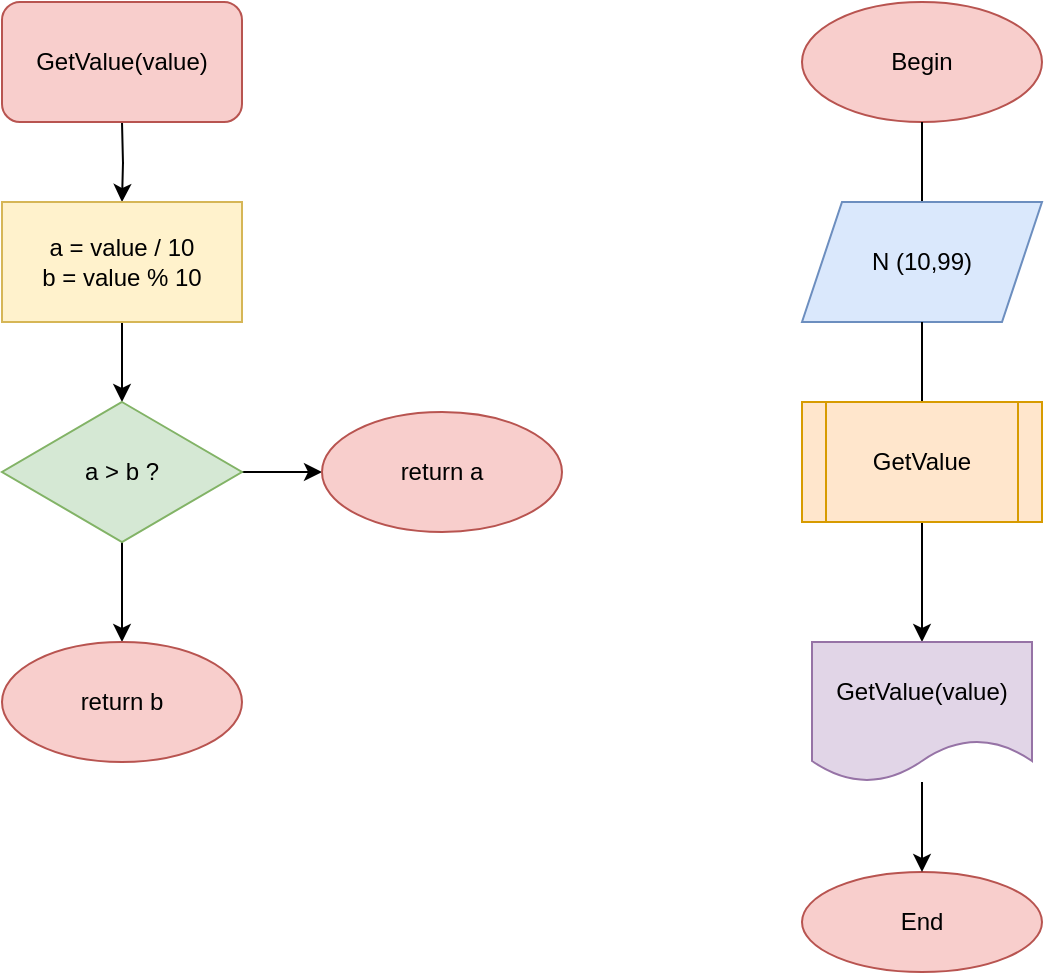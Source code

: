 <mxfile version="17.4.4" type="device"><diagram id="RvYIvo8ud9wThWb5-dbO" name="Page-1"><mxGraphModel dx="1422" dy="765" grid="1" gridSize="10" guides="1" tooltips="1" connect="1" arrows="1" fold="1" page="1" pageScale="1" pageWidth="827" pageHeight="1169" math="0" shadow="0"><root><mxCell id="0"/><mxCell id="1" parent="0"/><mxCell id="N7x_V2jQW7Oq8Gi9EZeP-1" value="Begin" style="ellipse;whiteSpace=wrap;html=1;fillColor=#f8cecc;strokeColor=#b85450;" vertex="1" parent="1"><mxGeometry x="520" y="40" width="120" height="60" as="geometry"/></mxCell><mxCell id="N7x_V2jQW7Oq8Gi9EZeP-2" value="" style="endArrow=classic;html=1;rounded=0;exitX=0.5;exitY=1;exitDx=0;exitDy=0;" edge="1" parent="1" source="N7x_V2jQW7Oq8Gi9EZeP-1"><mxGeometry width="50" height="50" relative="1" as="geometry"><mxPoint x="590" y="360" as="sourcePoint"/><mxPoint x="580" y="160" as="targetPoint"/></mxGeometry></mxCell><mxCell id="N7x_V2jQW7Oq8Gi9EZeP-4" value="N (10,99)" style="shape=parallelogram;perimeter=parallelogramPerimeter;whiteSpace=wrap;html=1;fixedSize=1;fillColor=#dae8fc;strokeColor=#6c8ebf;" vertex="1" parent="1"><mxGeometry x="520" y="140" width="120" height="60" as="geometry"/></mxCell><mxCell id="N7x_V2jQW7Oq8Gi9EZeP-5" value="" style="endArrow=classic;html=1;rounded=0;exitX=0.5;exitY=1;exitDx=0;exitDy=0;" edge="1" parent="1" source="N7x_V2jQW7Oq8Gi9EZeP-4"><mxGeometry width="50" height="50" relative="1" as="geometry"><mxPoint x="590" y="360" as="sourcePoint"/><mxPoint x="580" y="270" as="targetPoint"/></mxGeometry></mxCell><mxCell id="N7x_V2jQW7Oq8Gi9EZeP-25" style="edgeStyle=orthogonalEdgeStyle;rounded=0;orthogonalLoop=1;jettySize=auto;html=1;" edge="1" parent="1" source="N7x_V2jQW7Oq8Gi9EZeP-6"><mxGeometry relative="1" as="geometry"><mxPoint x="580" y="360" as="targetPoint"/></mxGeometry></mxCell><mxCell id="N7x_V2jQW7Oq8Gi9EZeP-6" value="GetValue" style="shape=process;whiteSpace=wrap;html=1;backgroundOutline=1;fillColor=#ffe6cc;strokeColor=#d79b00;" vertex="1" parent="1"><mxGeometry x="520" y="240" width="120" height="60" as="geometry"/></mxCell><mxCell id="N7x_V2jQW7Oq8Gi9EZeP-8" style="edgeStyle=orthogonalEdgeStyle;rounded=0;orthogonalLoop=1;jettySize=auto;html=1;" edge="1" parent="1"><mxGeometry relative="1" as="geometry"><mxPoint x="180" y="140" as="targetPoint"/><mxPoint x="180" y="100" as="sourcePoint"/></mxGeometry></mxCell><mxCell id="N7x_V2jQW7Oq8Gi9EZeP-12" style="edgeStyle=orthogonalEdgeStyle;rounded=0;orthogonalLoop=1;jettySize=auto;html=1;" edge="1" parent="1" source="N7x_V2jQW7Oq8Gi9EZeP-11"><mxGeometry relative="1" as="geometry"><mxPoint x="180" y="240" as="targetPoint"/></mxGeometry></mxCell><mxCell id="N7x_V2jQW7Oq8Gi9EZeP-11" value="a = value / 10&lt;br&gt;b = value % 10" style="rounded=0;whiteSpace=wrap;html=1;fillColor=#fff2cc;strokeColor=#d6b656;" vertex="1" parent="1"><mxGeometry x="120" y="140" width="120" height="60" as="geometry"/></mxCell><mxCell id="N7x_V2jQW7Oq8Gi9EZeP-15" style="edgeStyle=orthogonalEdgeStyle;rounded=0;orthogonalLoop=1;jettySize=auto;html=1;" edge="1" parent="1" source="N7x_V2jQW7Oq8Gi9EZeP-13"><mxGeometry relative="1" as="geometry"><mxPoint x="180" y="360" as="targetPoint"/></mxGeometry></mxCell><mxCell id="N7x_V2jQW7Oq8Gi9EZeP-23" style="edgeStyle=orthogonalEdgeStyle;rounded=0;orthogonalLoop=1;jettySize=auto;html=1;" edge="1" parent="1" source="N7x_V2jQW7Oq8Gi9EZeP-13"><mxGeometry relative="1" as="geometry"><mxPoint x="280" y="275" as="targetPoint"/></mxGeometry></mxCell><mxCell id="N7x_V2jQW7Oq8Gi9EZeP-13" value="a &amp;gt; b ?" style="rhombus;whiteSpace=wrap;html=1;fillColor=#d5e8d4;strokeColor=#82b366;" vertex="1" parent="1"><mxGeometry x="120" y="240" width="120" height="70" as="geometry"/></mxCell><mxCell id="N7x_V2jQW7Oq8Gi9EZeP-14" value="GetValue(value)" style="rounded=1;whiteSpace=wrap;html=1;fillColor=#f8cecc;strokeColor=#b85450;" vertex="1" parent="1"><mxGeometry x="120" y="40" width="120" height="60" as="geometry"/></mxCell><mxCell id="N7x_V2jQW7Oq8Gi9EZeP-24" value="return a" style="ellipse;whiteSpace=wrap;html=1;fillColor=#f8cecc;strokeColor=#b85450;" vertex="1" parent="1"><mxGeometry x="280" y="245" width="120" height="60" as="geometry"/></mxCell><mxCell id="N7x_V2jQW7Oq8Gi9EZeP-26" value="End" style="ellipse;whiteSpace=wrap;html=1;fillColor=#f8cecc;strokeColor=#b85450;" vertex="1" parent="1"><mxGeometry x="520" y="475" width="120" height="50" as="geometry"/></mxCell><mxCell id="N7x_V2jQW7Oq8Gi9EZeP-28" style="edgeStyle=orthogonalEdgeStyle;rounded=0;orthogonalLoop=1;jettySize=auto;html=1;entryX=0.5;entryY=0;entryDx=0;entryDy=0;" edge="1" parent="1" source="N7x_V2jQW7Oq8Gi9EZeP-27" target="N7x_V2jQW7Oq8Gi9EZeP-26"><mxGeometry relative="1" as="geometry"/></mxCell><mxCell id="N7x_V2jQW7Oq8Gi9EZeP-27" value="GetValue(value)" style="shape=document;whiteSpace=wrap;html=1;boundedLbl=1;fillColor=#e1d5e7;strokeColor=#9673a6;" vertex="1" parent="1"><mxGeometry x="525" y="360" width="110" height="70" as="geometry"/></mxCell><mxCell id="N7x_V2jQW7Oq8Gi9EZeP-29" value="return b" style="ellipse;whiteSpace=wrap;html=1;fillColor=#f8cecc;strokeColor=#b85450;" vertex="1" parent="1"><mxGeometry x="120" y="360" width="120" height="60" as="geometry"/></mxCell></root></mxGraphModel></diagram></mxfile>